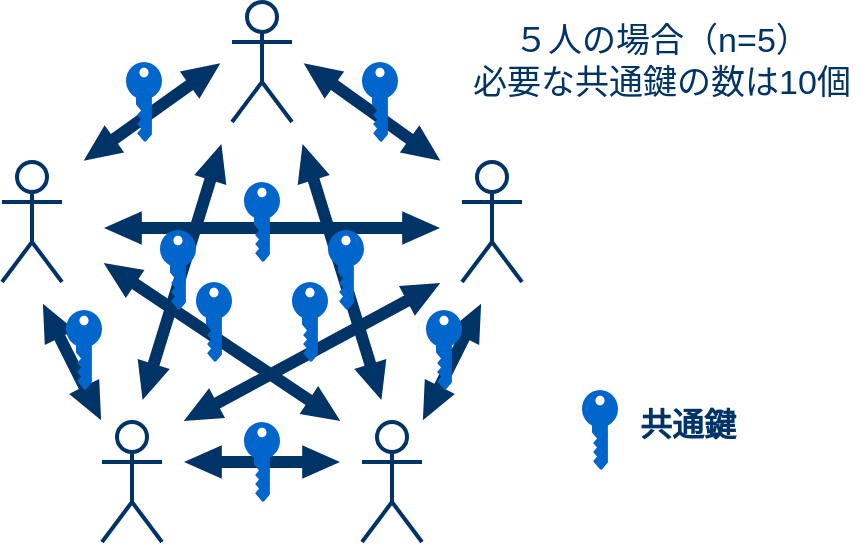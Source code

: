 <mxfile version="13.1.3">
    <diagram id="6hGFLwfOUW9BJ-s0fimq" name="Page-1">
        <mxGraphModel dx="401" dy="800" grid="1" gridSize="10" guides="1" tooltips="1" connect="1" arrows="1" fold="1" page="1" pageScale="1" pageWidth="1169" pageHeight="827" math="0" shadow="0">
            <root>
                <mxCell id="0"/>
                <mxCell id="1" parent="0"/>
                <mxCell id="2" value="" style="shape=umlActor;verticalLabelPosition=bottom;labelBackgroundColor=#ffffff;verticalAlign=top;html=1;outlineConnect=0;strokeColor=#003366;strokeWidth=2;" parent="1" vertex="1">
                    <mxGeometry x="170" y="300" width="30" height="60" as="geometry"/>
                </mxCell>
                <mxCell id="73" value="" style="shape=umlActor;verticalLabelPosition=bottom;labelBackgroundColor=#ffffff;verticalAlign=top;html=1;outlineConnect=0;strokeColor=#003366;strokeWidth=2;" vertex="1" parent="1">
                    <mxGeometry x="400" y="300" width="30" height="60" as="geometry"/>
                </mxCell>
                <mxCell id="74" value="" style="shape=umlActor;verticalLabelPosition=bottom;labelBackgroundColor=#ffffff;verticalAlign=top;html=1;outlineConnect=0;strokeColor=#003366;strokeWidth=2;" vertex="1" parent="1">
                    <mxGeometry x="285" y="220" width="30" height="60" as="geometry"/>
                </mxCell>
                <mxCell id="88" style="edgeStyle=orthogonalEdgeStyle;rounded=0;orthogonalLoop=1;jettySize=auto;html=1;shadow=0;targetPerimeterSpacing=0;strokeWidth=2;comic=0;jumpStyle=none;shape=flexArrow;width=5;endSize=5.636;endWidth=8.783;strokeColor=none;fillColor=#003366;startArrow=block;startWidth=8.783;startSize=5.636;" edge="1" parent="1">
                    <mxGeometry relative="1" as="geometry">
                        <mxPoint x="260" y="450" as="sourcePoint"/>
                        <mxPoint x="340" y="450" as="targetPoint"/>
                    </mxGeometry>
                </mxCell>
                <mxCell id="76" value="" style="shape=umlActor;verticalLabelPosition=bottom;labelBackgroundColor=#ffffff;verticalAlign=top;html=1;outlineConnect=0;strokeColor=#003366;strokeWidth=2;" vertex="1" parent="1">
                    <mxGeometry x="220" y="430" width="30" height="60" as="geometry"/>
                </mxCell>
                <mxCell id="77" value="" style="shape=umlActor;verticalLabelPosition=bottom;labelBackgroundColor=#ffffff;verticalAlign=top;html=1;outlineConnect=0;strokeColor=#003366;strokeWidth=2;" vertex="1" parent="1">
                    <mxGeometry x="350" y="430" width="30" height="60" as="geometry"/>
                </mxCell>
                <mxCell id="94" style="rounded=0;orthogonalLoop=1;jettySize=auto;html=1;shadow=0;targetPerimeterSpacing=0;strokeWidth=2;comic=0;jumpStyle=none;shape=flexArrow;width=5;endSize=5.636;endWidth=8.783;strokeColor=none;fillColor=#003366;startArrow=block;startWidth=8.783;startSize=5.636;" edge="1" parent="1">
                    <mxGeometry relative="1" as="geometry">
                        <mxPoint x="210" y="300" as="sourcePoint"/>
                        <mxPoint x="280" y="250" as="targetPoint"/>
                    </mxGeometry>
                </mxCell>
                <mxCell id="95" style="rounded=0;orthogonalLoop=1;jettySize=auto;html=1;shadow=0;targetPerimeterSpacing=0;strokeWidth=2;comic=0;jumpStyle=none;shape=flexArrow;width=5;endSize=5.636;endWidth=8.783;strokeColor=none;fillColor=#003366;startArrow=block;startWidth=8.783;startSize=5.636;" edge="1" parent="1">
                    <mxGeometry relative="1" as="geometry">
                        <mxPoint x="380" y="430" as="sourcePoint"/>
                        <mxPoint x="410" y="370" as="targetPoint"/>
                    </mxGeometry>
                </mxCell>
                <mxCell id="96" style="rounded=0;orthogonalLoop=1;jettySize=auto;html=1;shadow=0;targetPerimeterSpacing=0;strokeWidth=2;comic=0;jumpStyle=none;shape=flexArrow;width=5;endSize=5.636;endWidth=8.783;strokeColor=none;fillColor=#003366;startArrow=block;startWidth=8.783;startSize=5.636;" edge="1" parent="1" source="76">
                    <mxGeometry relative="1" as="geometry">
                        <mxPoint x="210" y="450" as="sourcePoint"/>
                        <mxPoint x="190" y="370" as="targetPoint"/>
                    </mxGeometry>
                </mxCell>
                <mxCell id="97" style="rounded=0;orthogonalLoop=1;jettySize=auto;html=1;shadow=0;targetPerimeterSpacing=0;strokeWidth=2;comic=0;jumpStyle=none;shape=flexArrow;width=5;endSize=5.636;endWidth=8.783;strokeColor=none;fillColor=#003366;startArrow=block;startWidth=8.783;startSize=5.636;" edge="1" parent="1">
                    <mxGeometry relative="1" as="geometry">
                        <mxPoint x="320" y="250" as="sourcePoint"/>
                        <mxPoint x="390" y="300" as="targetPoint"/>
                    </mxGeometry>
                </mxCell>
                <mxCell id="98" style="rounded=0;orthogonalLoop=1;jettySize=auto;html=1;shadow=0;targetPerimeterSpacing=0;strokeWidth=2;comic=0;jumpStyle=none;shape=flexArrow;width=5;endSize=5.636;endWidth=8.783;strokeColor=none;fillColor=#003366;startArrow=block;startWidth=8.783;startSize=5.636;" edge="1" parent="1">
                    <mxGeometry relative="1" as="geometry">
                        <mxPoint x="320" y="290" as="sourcePoint"/>
                        <mxPoint x="360" y="420" as="targetPoint"/>
                    </mxGeometry>
                </mxCell>
                <mxCell id="99" style="rounded=0;orthogonalLoop=1;jettySize=auto;html=1;shadow=0;targetPerimeterSpacing=0;strokeWidth=2;comic=0;jumpStyle=none;shape=flexArrow;width=5;endSize=5.636;endWidth=8.783;strokeColor=none;fillColor=#003366;startArrow=block;startWidth=8.783;startSize=5.636;" edge="1" parent="1">
                    <mxGeometry relative="1" as="geometry">
                        <mxPoint x="280" y="290" as="sourcePoint"/>
                        <mxPoint x="240" y="420" as="targetPoint"/>
                    </mxGeometry>
                </mxCell>
                <mxCell id="100" style="rounded=0;orthogonalLoop=1;jettySize=auto;html=1;shadow=0;targetPerimeterSpacing=0;strokeWidth=2;comic=0;jumpStyle=none;shape=flexArrow;width=5;endSize=5.636;endWidth=8.783;strokeColor=none;fillColor=#003366;startArrow=block;startWidth=8.783;startSize=5.636;" edge="1" parent="1">
                    <mxGeometry relative="1" as="geometry">
                        <mxPoint x="220" y="350" as="sourcePoint"/>
                        <mxPoint x="340" y="430" as="targetPoint"/>
                    </mxGeometry>
                </mxCell>
                <mxCell id="101" style="rounded=0;orthogonalLoop=1;jettySize=auto;html=1;shadow=0;targetPerimeterSpacing=0;strokeWidth=2;comic=0;jumpStyle=none;shape=flexArrow;width=5;endSize=5.636;endWidth=8.783;strokeColor=none;fillColor=#003366;startArrow=block;startWidth=8.783;startSize=5.636;" edge="1" parent="1">
                    <mxGeometry relative="1" as="geometry">
                        <mxPoint x="220" y="333" as="sourcePoint"/>
                        <mxPoint x="390" y="333" as="targetPoint"/>
                    </mxGeometry>
                </mxCell>
                <mxCell id="102" style="rounded=0;orthogonalLoop=1;jettySize=auto;html=1;shadow=0;targetPerimeterSpacing=0;strokeWidth=2;comic=0;jumpStyle=none;shape=flexArrow;width=5;endSize=5.636;endWidth=8.783;strokeColor=none;fillColor=#003366;startArrow=block;startWidth=8.783;startSize=5.636;" edge="1" parent="1">
                    <mxGeometry relative="1" as="geometry">
                        <mxPoint x="260" y="430" as="sourcePoint"/>
                        <mxPoint x="390" y="360" as="targetPoint"/>
                    </mxGeometry>
                </mxCell>
                <mxCell id="103" value="" style="points=[[0,0.5,0],[0.24,0,0],[0.5,0.28,0],[0.995,0.475,0],[0.5,0.72,0],[0.24,1,0]];verticalLabelPosition=bottom;html=1;verticalAlign=top;aspect=fixed;align=center;pointerEvents=1;shape=mxgraph.cisco19.key;fillColor=#0066CC;strokeColor=#FFFFFF;direction=south;strokeWidth=15;" vertex="1" parent="1">
                    <mxGeometry x="232" y="250" width="18" height="40" as="geometry"/>
                </mxCell>
                <mxCell id="114" value="" style="points=[[0,0.5,0],[0.24,0,0],[0.5,0.28,0],[0.995,0.475,0],[0.5,0.72,0],[0.24,1,0]];verticalLabelPosition=bottom;html=1;verticalAlign=top;aspect=fixed;align=center;pointerEvents=1;shape=mxgraph.cisco19.key;fillColor=#0066CC;strokeColor=#FFFFFF;direction=south;strokeWidth=15;" vertex="1" parent="1">
                    <mxGeometry x="202" y="374" width="18" height="40" as="geometry"/>
                </mxCell>
                <mxCell id="115" value="" style="points=[[0,0.5,0],[0.24,0,0],[0.5,0.28,0],[0.995,0.475,0],[0.5,0.72,0],[0.24,1,0]];verticalLabelPosition=bottom;html=1;verticalAlign=top;aspect=fixed;align=center;pointerEvents=1;shape=mxgraph.cisco19.key;fillColor=#0066CC;strokeColor=#FFFFFF;direction=south;strokeWidth=15;" vertex="1" parent="1">
                    <mxGeometry x="291" y="430" width="18" height="40" as="geometry"/>
                </mxCell>
                <mxCell id="116" value="" style="points=[[0,0.5,0],[0.24,0,0],[0.5,0.28,0],[0.995,0.475,0],[0.5,0.72,0],[0.24,1,0]];verticalLabelPosition=bottom;html=1;verticalAlign=top;aspect=fixed;align=center;pointerEvents=1;shape=mxgraph.cisco19.key;fillColor=#0066CC;strokeColor=#FFFFFF;direction=south;strokeWidth=15;" vertex="1" parent="1">
                    <mxGeometry x="267" y="360" width="18" height="40" as="geometry"/>
                </mxCell>
                <mxCell id="117" value="" style="points=[[0,0.5,0],[0.24,0,0],[0.5,0.28,0],[0.995,0.475,0],[0.5,0.72,0],[0.24,1,0]];verticalLabelPosition=bottom;html=1;verticalAlign=top;aspect=fixed;align=center;pointerEvents=1;shape=mxgraph.cisco19.key;fillColor=#0066CC;strokeColor=#FFFFFF;direction=south;strokeWidth=15;" vertex="1" parent="1">
                    <mxGeometry x="249" y="334" width="18" height="40" as="geometry"/>
                </mxCell>
                <mxCell id="118" value="" style="points=[[0,0.5,0],[0.24,0,0],[0.5,0.28,0],[0.995,0.475,0],[0.5,0.72,0],[0.24,1,0]];verticalLabelPosition=bottom;html=1;verticalAlign=top;aspect=fixed;align=center;pointerEvents=1;shape=mxgraph.cisco19.key;fillColor=#0066CC;strokeColor=#FFFFFF;direction=south;strokeWidth=15;" vertex="1" parent="1">
                    <mxGeometry x="291" y="310" width="18" height="40" as="geometry"/>
                </mxCell>
                <mxCell id="119" value="" style="points=[[0,0.5,0],[0.24,0,0],[0.5,0.28,0],[0.995,0.475,0],[0.5,0.72,0],[0.24,1,0]];verticalLabelPosition=bottom;html=1;verticalAlign=top;aspect=fixed;align=center;pointerEvents=1;shape=mxgraph.cisco19.key;fillColor=#0066CC;strokeColor=#FFFFFF;direction=south;strokeWidth=15;" vertex="1" parent="1">
                    <mxGeometry x="350" y="250" width="18" height="40" as="geometry"/>
                </mxCell>
                <mxCell id="120" value="" style="points=[[0,0.5,0],[0.24,0,0],[0.5,0.28,0],[0.995,0.475,0],[0.5,0.72,0],[0.24,1,0]];verticalLabelPosition=bottom;html=1;verticalAlign=top;aspect=fixed;align=center;pointerEvents=1;shape=mxgraph.cisco19.key;fillColor=#0066CC;strokeColor=#FFFFFF;direction=south;strokeWidth=15;" vertex="1" parent="1">
                    <mxGeometry x="315" y="360" width="18" height="40" as="geometry"/>
                </mxCell>
                <mxCell id="121" value="" style="points=[[0,0.5,0],[0.24,0,0],[0.5,0.28,0],[0.995,0.475,0],[0.5,0.72,0],[0.24,1,0]];verticalLabelPosition=bottom;html=1;verticalAlign=top;aspect=fixed;align=center;pointerEvents=1;shape=mxgraph.cisco19.key;fillColor=#0066CC;strokeColor=#FFFFFF;direction=south;strokeWidth=15;" vertex="1" parent="1">
                    <mxGeometry x="333" y="334" width="18" height="40" as="geometry"/>
                </mxCell>
                <mxCell id="122" value="" style="points=[[0,0.5,0],[0.24,0,0],[0.5,0.28,0],[0.995,0.475,0],[0.5,0.72,0],[0.24,1,0]];verticalLabelPosition=bottom;html=1;verticalAlign=top;aspect=fixed;align=center;pointerEvents=1;shape=mxgraph.cisco19.key;fillColor=#0066CC;strokeColor=#FFFFFF;direction=south;strokeWidth=15;" vertex="1" parent="1">
                    <mxGeometry x="382" y="374" width="18" height="40" as="geometry"/>
                </mxCell>
                <mxCell id="123" value="" style="points=[[0,0.5,0],[0.24,0,0],[0.5,0.28,0],[0.995,0.475,0],[0.5,0.72,0],[0.24,1,0]];verticalLabelPosition=bottom;html=1;verticalAlign=top;aspect=fixed;align=center;pointerEvents=1;shape=mxgraph.cisco19.key;fillColor=#0066CC;strokeColor=#FFFFFF;direction=south;strokeWidth=15;" vertex="1" parent="1">
                    <mxGeometry x="460" y="414" width="18" height="40" as="geometry"/>
                </mxCell>
                <mxCell id="124" value="&lt;font color=&quot;#003366&quot;&gt;&lt;span style=&quot;font-size: 16px&quot;&gt;&lt;b&gt;共通鍵&lt;/b&gt;&lt;/span&gt;&lt;/font&gt;" style="text;html=1;strokeColor=none;fillColor=none;align=center;verticalAlign=middle;whiteSpace=wrap;rounded=0;dashed=1;" vertex="1" parent="1">
                    <mxGeometry x="478" y="414" width="70" height="34" as="geometry"/>
                </mxCell>
                <mxCell id="126" value="&lt;font color=&quot;#003366&quot;&gt;&lt;span style=&quot;font-size: 17px&quot;&gt;５人の場合（n=5）&lt;br&gt;必要な共通鍵の数は10個&lt;br&gt;&lt;/span&gt;&lt;/font&gt;" style="text;html=1;strokeColor=none;fillColor=none;align=center;verticalAlign=middle;whiteSpace=wrap;rounded=0;dashed=1;" vertex="1" parent="1">
                    <mxGeometry x="400" y="233" width="200" height="34" as="geometry"/>
                </mxCell>
            </root>
        </mxGraphModel>
    </diagram>
</mxfile>